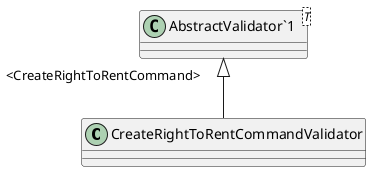 @startuml
class CreateRightToRentCommandValidator {
}
class "AbstractValidator`1"<T> {
}
"AbstractValidator`1" "<CreateRightToRentCommand>" <|-- CreateRightToRentCommandValidator
@enduml
